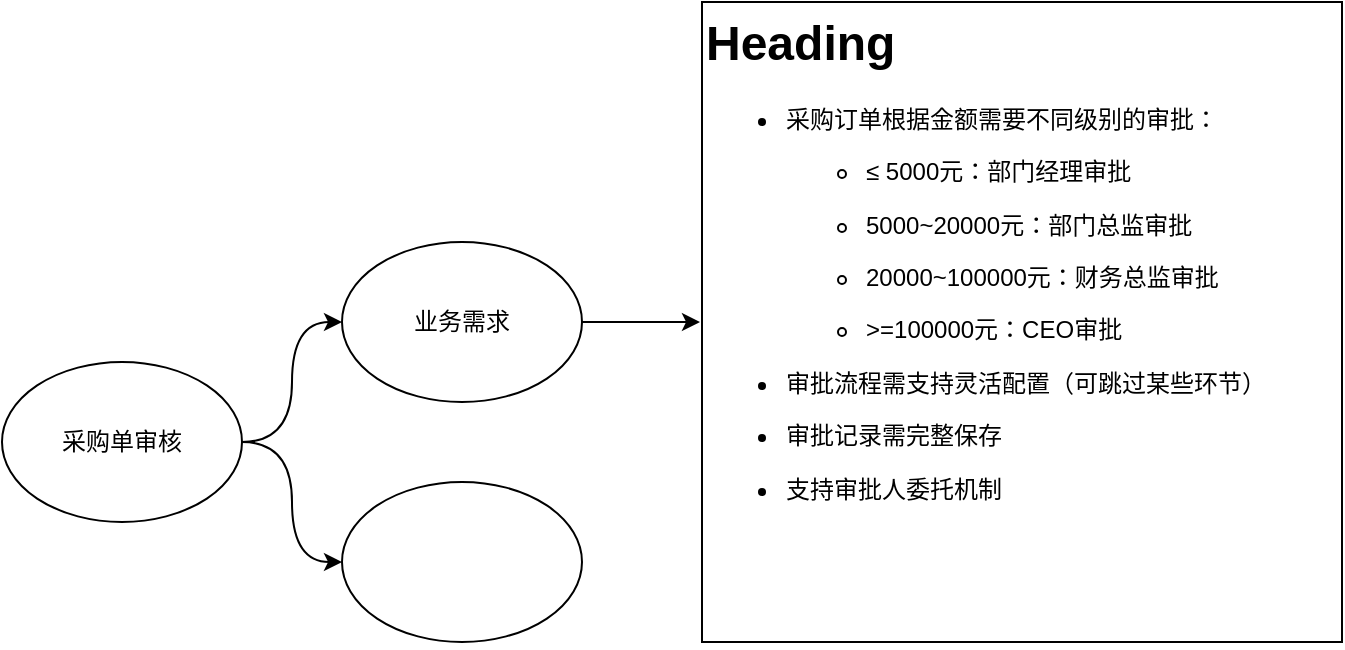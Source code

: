 <mxfile version="27.1.4">
  <diagram name="第 1 页" id="1DZnptIgUBYjkCtyQjSE">
    <mxGraphModel dx="1146" dy="669" grid="1" gridSize="10" guides="1" tooltips="1" connect="1" arrows="1" fold="1" page="1" pageScale="1" pageWidth="3300" pageHeight="4681" math="0" shadow="0">
      <root>
        <mxCell id="0" />
        <mxCell id="1" parent="0" />
        <mxCell id="9lZnTC0JRyicG2jKXbfs-3" style="edgeStyle=orthogonalEdgeStyle;rounded=0;orthogonalLoop=1;jettySize=auto;html=1;exitX=1;exitY=0.5;exitDx=0;exitDy=0;entryX=0;entryY=0.5;entryDx=0;entryDy=0;curved=1;" edge="1" parent="1" source="9lZnTC0JRyicG2jKXbfs-1" target="9lZnTC0JRyicG2jKXbfs-2">
          <mxGeometry relative="1" as="geometry" />
        </mxCell>
        <mxCell id="9lZnTC0JRyicG2jKXbfs-5" style="edgeStyle=orthogonalEdgeStyle;rounded=0;orthogonalLoop=1;jettySize=auto;html=1;entryX=0;entryY=0.5;entryDx=0;entryDy=0;curved=1;" edge="1" parent="1" source="9lZnTC0JRyicG2jKXbfs-1" target="9lZnTC0JRyicG2jKXbfs-4">
          <mxGeometry relative="1" as="geometry" />
        </mxCell>
        <mxCell id="9lZnTC0JRyicG2jKXbfs-1" value="采购单审核" style="ellipse;whiteSpace=wrap;html=1;" vertex="1" parent="1">
          <mxGeometry x="250" y="210" width="120" height="80" as="geometry" />
        </mxCell>
        <mxCell id="9lZnTC0JRyicG2jKXbfs-9" value="" style="edgeStyle=orthogonalEdgeStyle;rounded=0;orthogonalLoop=1;jettySize=auto;html=1;" edge="1" parent="1" source="9lZnTC0JRyicG2jKXbfs-2" target="9lZnTC0JRyicG2jKXbfs-7">
          <mxGeometry relative="1" as="geometry" />
        </mxCell>
        <mxCell id="9lZnTC0JRyicG2jKXbfs-2" value="业务需求" style="ellipse;whiteSpace=wrap;html=1;" vertex="1" parent="1">
          <mxGeometry x="420" y="150" width="120" height="80" as="geometry" />
        </mxCell>
        <mxCell id="9lZnTC0JRyicG2jKXbfs-4" value="" style="ellipse;whiteSpace=wrap;html=1;" vertex="1" parent="1">
          <mxGeometry x="420" y="270" width="120" height="80" as="geometry" />
        </mxCell>
        <mxCell id="9lZnTC0JRyicG2jKXbfs-7" value="&lt;h1 style=&quot;margin-top: 0px;&quot;&gt;Heading&lt;/h1&gt;&lt;ul&gt;&lt;li&gt;&lt;p class=&quot;ds-markdown-paragraph&quot;&gt;采购订单根据金额需要不同级别的审批：&lt;/p&gt;&lt;ul&gt;&lt;li&gt;&lt;p class=&quot;ds-markdown-paragraph&quot;&gt;≤ 5000元：部门经理审批&lt;/p&gt;&lt;/li&gt;&lt;li&gt;&lt;p class=&quot;ds-markdown-paragraph&quot;&gt;5000~20000元：部门总监审批&lt;/p&gt;&lt;/li&gt;&lt;li&gt;&lt;p class=&quot;ds-markdown-paragraph&quot;&gt;20000~100000元：财务总监审批&lt;/p&gt;&lt;/li&gt;&lt;li&gt;&lt;p class=&quot;ds-markdown-paragraph&quot;&gt;&amp;gt;=100000元：CEO审批&lt;/p&gt;&lt;/li&gt;&lt;/ul&gt;&lt;/li&gt;&lt;li&gt;&lt;p class=&quot;ds-markdown-paragraph&quot;&gt;审批流程需支持灵活配置（可跳过某些环节）&lt;/p&gt;&lt;/li&gt;&lt;li&gt;&lt;p class=&quot;ds-markdown-paragraph&quot;&gt;审批记录需完整保存&lt;/p&gt;&lt;/li&gt;&lt;li&gt;&lt;p class=&quot;ds-markdown-paragraph&quot;&gt;支持审批人委托机制&lt;/p&gt;&lt;/li&gt;&lt;/ul&gt;&lt;p&gt;&lt;/p&gt;" style="text;html=1;whiteSpace=wrap;overflow=hidden;rounded=0;fillColor=default;perimeterSpacing=1;glass=0;strokeColor=default;" vertex="1" parent="1">
          <mxGeometry x="600" y="30" width="320" height="320" as="geometry" />
        </mxCell>
      </root>
    </mxGraphModel>
  </diagram>
</mxfile>
